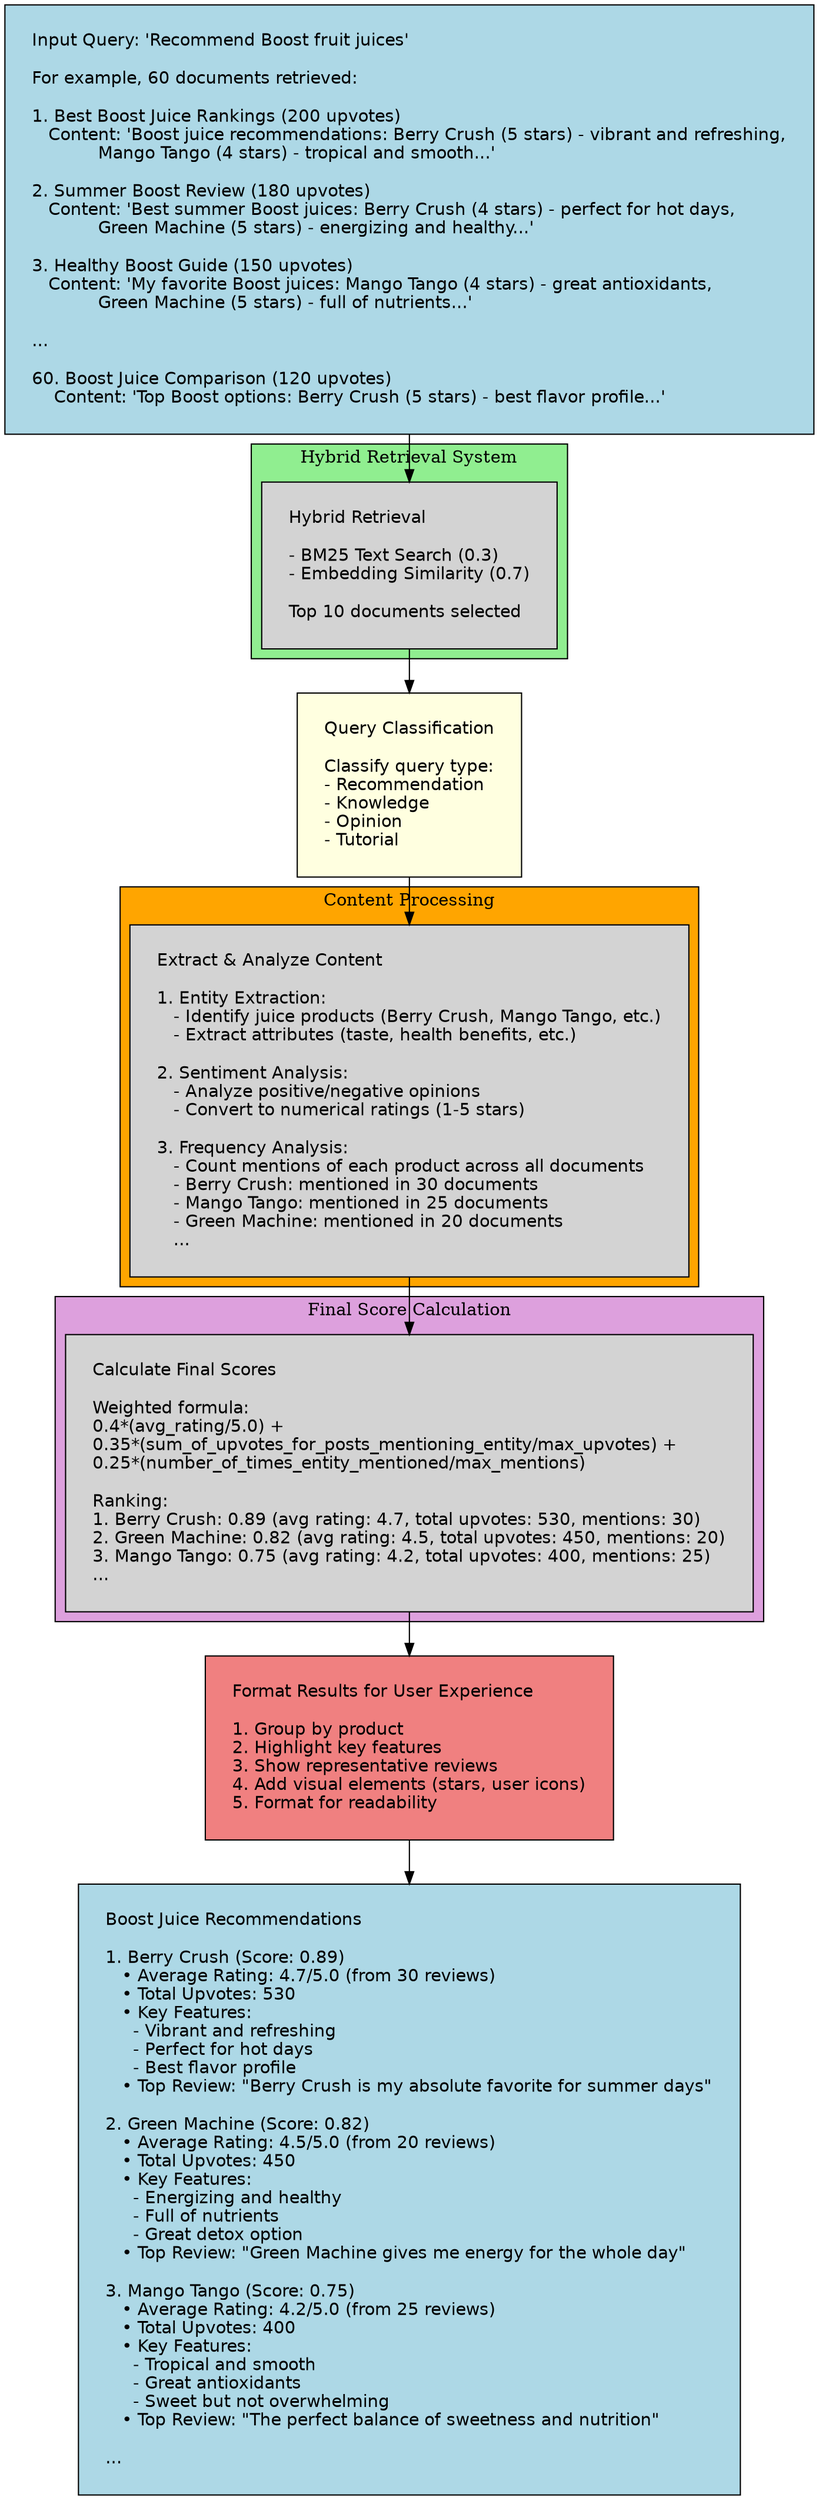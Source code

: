 digraph Flowchart {
  rankdir=TB;
  node [style=filled, fontname=Helvetica, margin=0.3, align=left];
  
  // Input with sample documents
  Input [label="Input Query: 'Recommend Boost fruit juices'\l\nFor example, 60 documents retrieved:\l\n1. Best Boost Juice Rankings (200 upvotes)\l   Content: 'Boost juice recommendations: Berry Crush (5 stars) - vibrant and refreshing,\l            Mango Tango (4 stars) - tropical and smooth...'\l\n2. Summer Boost Review (180 upvotes)\l   Content: 'Best summer Boost juices: Berry Crush (4 stars) - perfect for hot days,\l            Green Machine (5 stars) - energizing and healthy...'\l\n3. Healthy Boost Guide (150 upvotes)\l   Content: 'My favorite Boost juices: Mango Tango (4 stars) - great antioxidants,\l            Green Machine (5 stars) - full of nutrients...'\l\n...\l\n60. Boost Juice Comparison (120 upvotes)\l    Content: 'Top Boost options: Berry Crush (5 stars) - best flavor profile...'\l", 
   shape=box, fillcolor=lightblue];

  // Hybrid Retrieval System
  subgraph cluster_hybrid {
    label="Hybrid Retrieval System\l";
    style=filled;
    fillcolor=lightgreen;
    
    Retrieval [label="Hybrid Retrieval\l\n- BM25 Text Search (0.3)\l- Embedding Similarity (0.7)\l\nTop 10 documents selected\l", shape=box];
  }

  // Query Classification
  Classification [label="Query Classification\l\nClassify query type:\l- Recommendation\l- Knowledge\l- Opinion\l- Tutorial\l", shape=box, fillcolor=lightyellow];

  // Content Processing
  subgraph cluster_content {
    label="Content Processing\l";
    style=filled;
    fillcolor=orange;
    
    Extract [label="Extract & Analyze Content\l\n1. Entity Extraction:\l   - Identify juice products (Berry Crush, Mango Tango, etc.)\l   - Extract attributes (taste, health benefits, etc.)\l\n2. Sentiment Analysis:\l   - Analyze positive/negative opinions\l   - Convert to numerical ratings (1-5 stars)\l\n3. Frequency Analysis:\l   - Count mentions of each product across all documents\l   - Berry Crush: mentioned in 30 documents\l   - Mango Tango: mentioned in 25 documents\l   - Green Machine: mentioned in 20 documents\l   ...\l", shape=box];
  }

  // Final Score Calculation
  subgraph cluster_final {
    label="Final Score Calculation\l";
    style=filled;
    fillcolor=plum;
    
    Final_Score [label="Calculate Final Scores\l\nWeighted formula:\l0.4*(avg_rating/5.0) + \l0.35*(sum_of_upvotes_for_posts_mentioning_entity/max_upvotes) + \l0.25*(number_of_times_entity_mentioned/max_mentions)\l\nRanking:\l1. Berry Crush: 0.89 (avg rating: 4.7, total upvotes: 530, mentions: 30)\l2. Green Machine: 0.82 (avg rating: 4.5, total upvotes: 450, mentions: 20)\l3. Mango Tango: 0.75 (avg rating: 4.2, total upvotes: 400, mentions: 25)\l...\l", shape=box];
  }

  // Result Processing
  Format [label="Format Results for User Experience\l\n1. Group by product\l2. Highlight key features\l3. Show representative reviews\l4. Add visual elements (stars, user icons)\l5. Format for readability\l", shape=box, fillcolor=lightcoral];

  // Connections
  Input -> Retrieval;
  Retrieval -> Classification;
  Classification -> Extract;
  Extract -> Final_Score;
  Final_Score -> Format;
  Format -> Output;
  
  // Output formatted based on score calculation data
  Output [label="Boost Juice Recommendations\l\n1. Berry Crush (Score: 0.89)\l   • Average Rating: 4.7/5.0 (from 30 reviews)\l   • Total Upvotes: 530\l   • Key Features:\l     - Vibrant and refreshing\l     - Perfect for hot days\l     - Best flavor profile\l   • Top Review: \"Berry Crush is my absolute favorite for summer days\"\l\n2. Green Machine (Score: 0.82)\l   • Average Rating: 4.5/5.0 (from 20 reviews)\l   • Total Upvotes: 450\l   • Key Features:\l     - Energizing and healthy\l     - Full of nutrients\l     - Great detox option\l   • Top Review: \"Green Machine gives me energy for the whole day\"\l\n3. Mango Tango (Score: 0.75)\l   • Average Rating: 4.2/5.0 (from 25 reviews)\l   • Total Upvotes: 400\l   • Key Features:\l     - Tropical and smooth\l     - Great antioxidants\l     - Sweet but not overwhelming\l   • Top Review: \"The perfect balance of sweetness and nutrition\"\l\n...\l", 
   shape=box, fillcolor=lightblue];
}